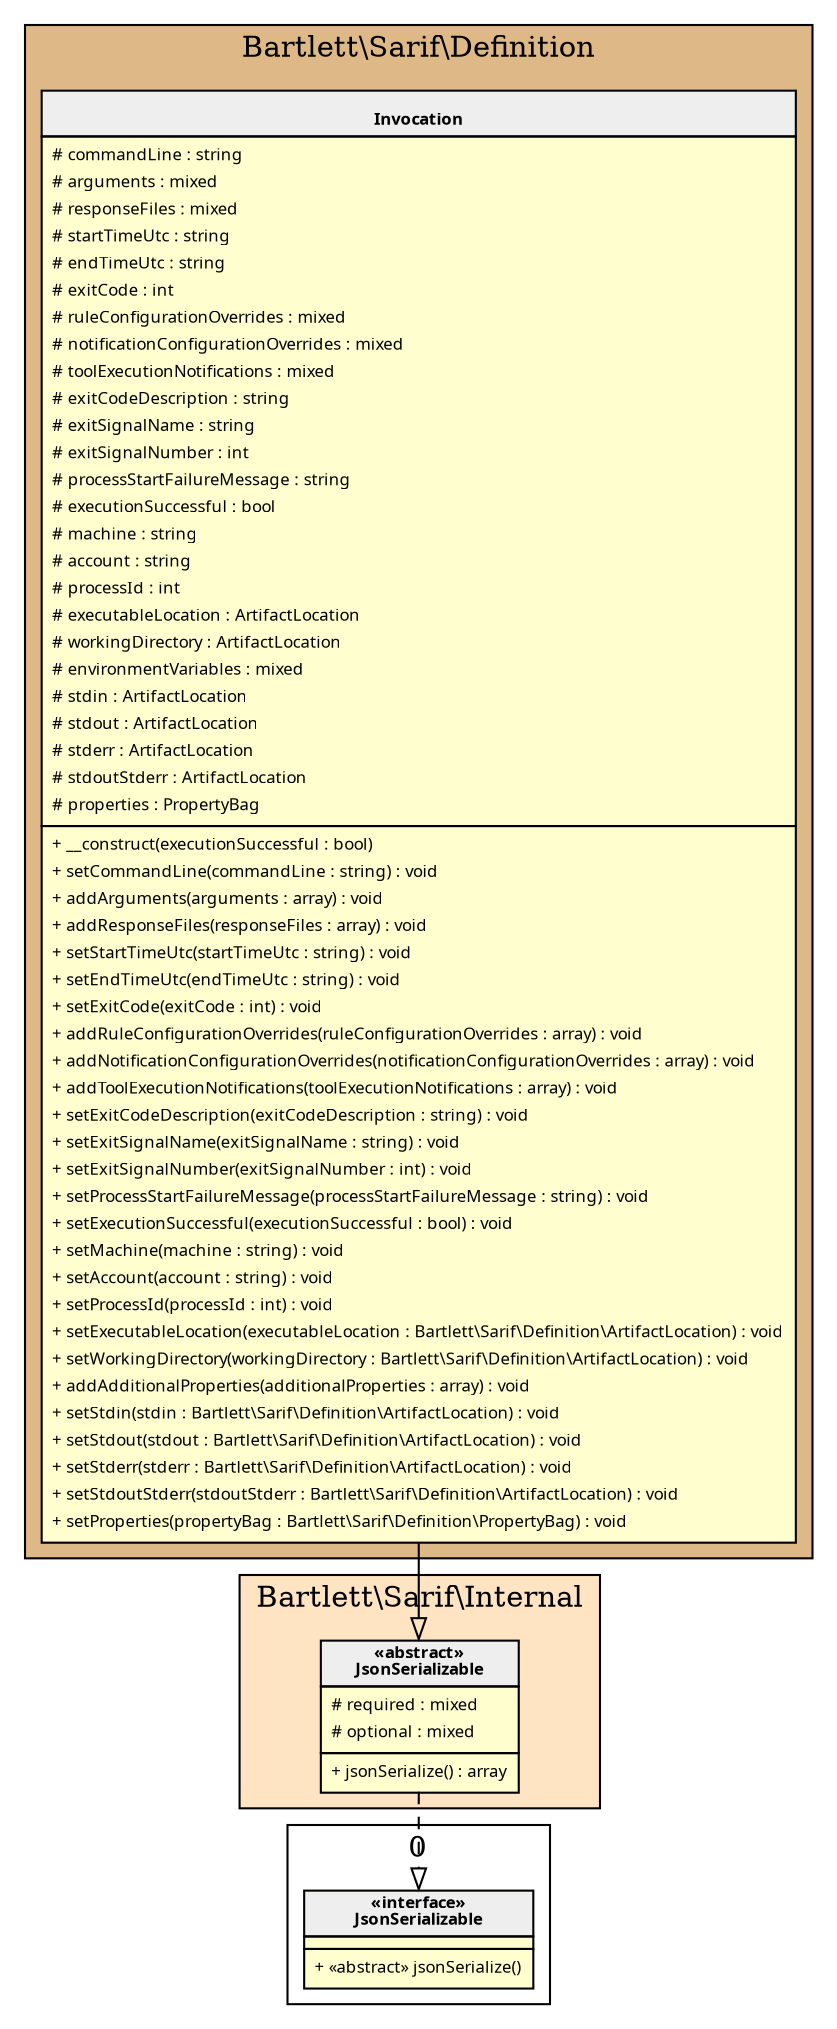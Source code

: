 digraph {
  graph [name="G" overlap="false" rankdir="TB" bgcolor="transparent"]
  node [fontname="Verdana" fontsize=8 shape="none" margin=0 fillcolor="#FEFECE" style="filled"]
  edge [fontname="Verdana" fontsize=8]
  subgraph cluster_0 {
    graph [bgcolor="BurlyWood"]
    label = "Bartlett\\Sarif\\Definition"
    "Bartlett\\Sarif\\Definition\\Invocation" [shape="none" label=<
<table cellspacing="0" border="0" cellborder="1">
    <tr><td bgcolor="#eeeeee"><b><br/>Invocation</b></td></tr>
    <tr><td><table border="0" cellspacing="0" cellpadding="2">
    <tr><td align="left"># commandLine : string</td></tr>
    <tr><td align="left"># arguments : mixed</td></tr>
    <tr><td align="left"># responseFiles : mixed</td></tr>
    <tr><td align="left"># startTimeUtc : string</td></tr>
    <tr><td align="left"># endTimeUtc : string</td></tr>
    <tr><td align="left"># exitCode : int</td></tr>
    <tr><td align="left"># ruleConfigurationOverrides : mixed</td></tr>
    <tr><td align="left"># notificationConfigurationOverrides : mixed</td></tr>
    <tr><td align="left"># toolExecutionNotifications : mixed</td></tr>
    <tr><td align="left"># exitCodeDescription : string</td></tr>
    <tr><td align="left"># exitSignalName : string</td></tr>
    <tr><td align="left"># exitSignalNumber : int</td></tr>
    <tr><td align="left"># processStartFailureMessage : string</td></tr>
    <tr><td align="left"># executionSuccessful : bool</td></tr>
    <tr><td align="left"># machine : string</td></tr>
    <tr><td align="left"># account : string</td></tr>
    <tr><td align="left"># processId : int</td></tr>
    <tr><td align="left"># executableLocation : ArtifactLocation</td></tr>
    <tr><td align="left"># workingDirectory : ArtifactLocation</td></tr>
    <tr><td align="left"># environmentVariables : mixed</td></tr>
    <tr><td align="left"># stdin : ArtifactLocation</td></tr>
    <tr><td align="left"># stdout : ArtifactLocation</td></tr>
    <tr><td align="left"># stderr : ArtifactLocation</td></tr>
    <tr><td align="left"># stdoutStderr : ArtifactLocation</td></tr>
    <tr><td align="left"># properties : PropertyBag</td></tr>
</table></td></tr>
    <tr><td><table border="0" cellspacing="0" cellpadding="2">
    <tr><td align="left">+ __construct(executionSuccessful : bool)</td></tr>
    <tr><td align="left">+ setCommandLine(commandLine : string) : void</td></tr>
    <tr><td align="left">+ addArguments(arguments : array) : void</td></tr>
    <tr><td align="left">+ addResponseFiles(responseFiles : array) : void</td></tr>
    <tr><td align="left">+ setStartTimeUtc(startTimeUtc : string) : void</td></tr>
    <tr><td align="left">+ setEndTimeUtc(endTimeUtc : string) : void</td></tr>
    <tr><td align="left">+ setExitCode(exitCode : int) : void</td></tr>
    <tr><td align="left">+ addRuleConfigurationOverrides(ruleConfigurationOverrides : array) : void</td></tr>
    <tr><td align="left">+ addNotificationConfigurationOverrides(notificationConfigurationOverrides : array) : void</td></tr>
    <tr><td align="left">+ addToolExecutionNotifications(toolExecutionNotifications : array) : void</td></tr>
    <tr><td align="left">+ setExitCodeDescription(exitCodeDescription : string) : void</td></tr>
    <tr><td align="left">+ setExitSignalName(exitSignalName : string) : void</td></tr>
    <tr><td align="left">+ setExitSignalNumber(exitSignalNumber : int) : void</td></tr>
    <tr><td align="left">+ setProcessStartFailureMessage(processStartFailureMessage : string) : void</td></tr>
    <tr><td align="left">+ setExecutionSuccessful(executionSuccessful : bool) : void</td></tr>
    <tr><td align="left">+ setMachine(machine : string) : void</td></tr>
    <tr><td align="left">+ setAccount(account : string) : void</td></tr>
    <tr><td align="left">+ setProcessId(processId : int) : void</td></tr>
    <tr><td align="left">+ setExecutableLocation(executableLocation : Bartlett\\Sarif\\Definition\\ArtifactLocation) : void</td></tr>
    <tr><td align="left">+ setWorkingDirectory(workingDirectory : Bartlett\\Sarif\\Definition\\ArtifactLocation) : void</td></tr>
    <tr><td align="left">+ addAdditionalProperties(additionalProperties : array) : void</td></tr>
    <tr><td align="left">+ setStdin(stdin : Bartlett\\Sarif\\Definition\\ArtifactLocation) : void</td></tr>
    <tr><td align="left">+ setStdout(stdout : Bartlett\\Sarif\\Definition\\ArtifactLocation) : void</td></tr>
    <tr><td align="left">+ setStderr(stderr : Bartlett\\Sarif\\Definition\\ArtifactLocation) : void</td></tr>
    <tr><td align="left">+ setStdoutStderr(stdoutStderr : Bartlett\\Sarif\\Definition\\ArtifactLocation) : void</td></tr>
    <tr><td align="left">+ setProperties(propertyBag : Bartlett\\Sarif\\Definition\\PropertyBag) : void</td></tr>
</table></td></tr>
</table>>]
  }
  subgraph cluster_1 {
    graph [bgcolor="Bisque"]
    label = "Bartlett\\Sarif\\Internal"
    "Bartlett\\Sarif\\Internal\\JsonSerializable" [shape="none" label=<
<table cellspacing="0" border="0" cellborder="1">
    <tr><td bgcolor="#eeeeee"><b>«abstract»<br/>JsonSerializable</b></td></tr>
    <tr><td><table border="0" cellspacing="0" cellpadding="2">
    <tr><td align="left"># required : mixed</td></tr>
    <tr><td align="left"># optional : mixed</td></tr>
</table></td></tr>
    <tr><td><table border="0" cellspacing="0" cellpadding="2">
    <tr><td align="left">+ jsonSerialize() : array</td></tr>
</table></td></tr>
</table>>]
  }
  subgraph cluster_2 {
    label = 0
    "JsonSerializable" [shape="none" label=<
<table cellspacing="0" border="0" cellborder="1">
    <tr><td bgcolor="#eeeeee"><b>«interface»<br/>JsonSerializable</b></td></tr>
    <tr><td></td></tr>
    <tr><td><table border="0" cellspacing="0" cellpadding="2">
    <tr><td align="left">+ «abstract» jsonSerialize()</td></tr>
</table></td></tr>
</table>>]
  }
  "Bartlett\\Sarif\\Internal\\JsonSerializable" -> "JsonSerializable" [arrowhead="empty" style="dashed"]
  "Bartlett\\Sarif\\Definition\\Invocation" -> "Bartlett\\Sarif\\Internal\\JsonSerializable" [arrowhead="empty" style="filled"]
}
